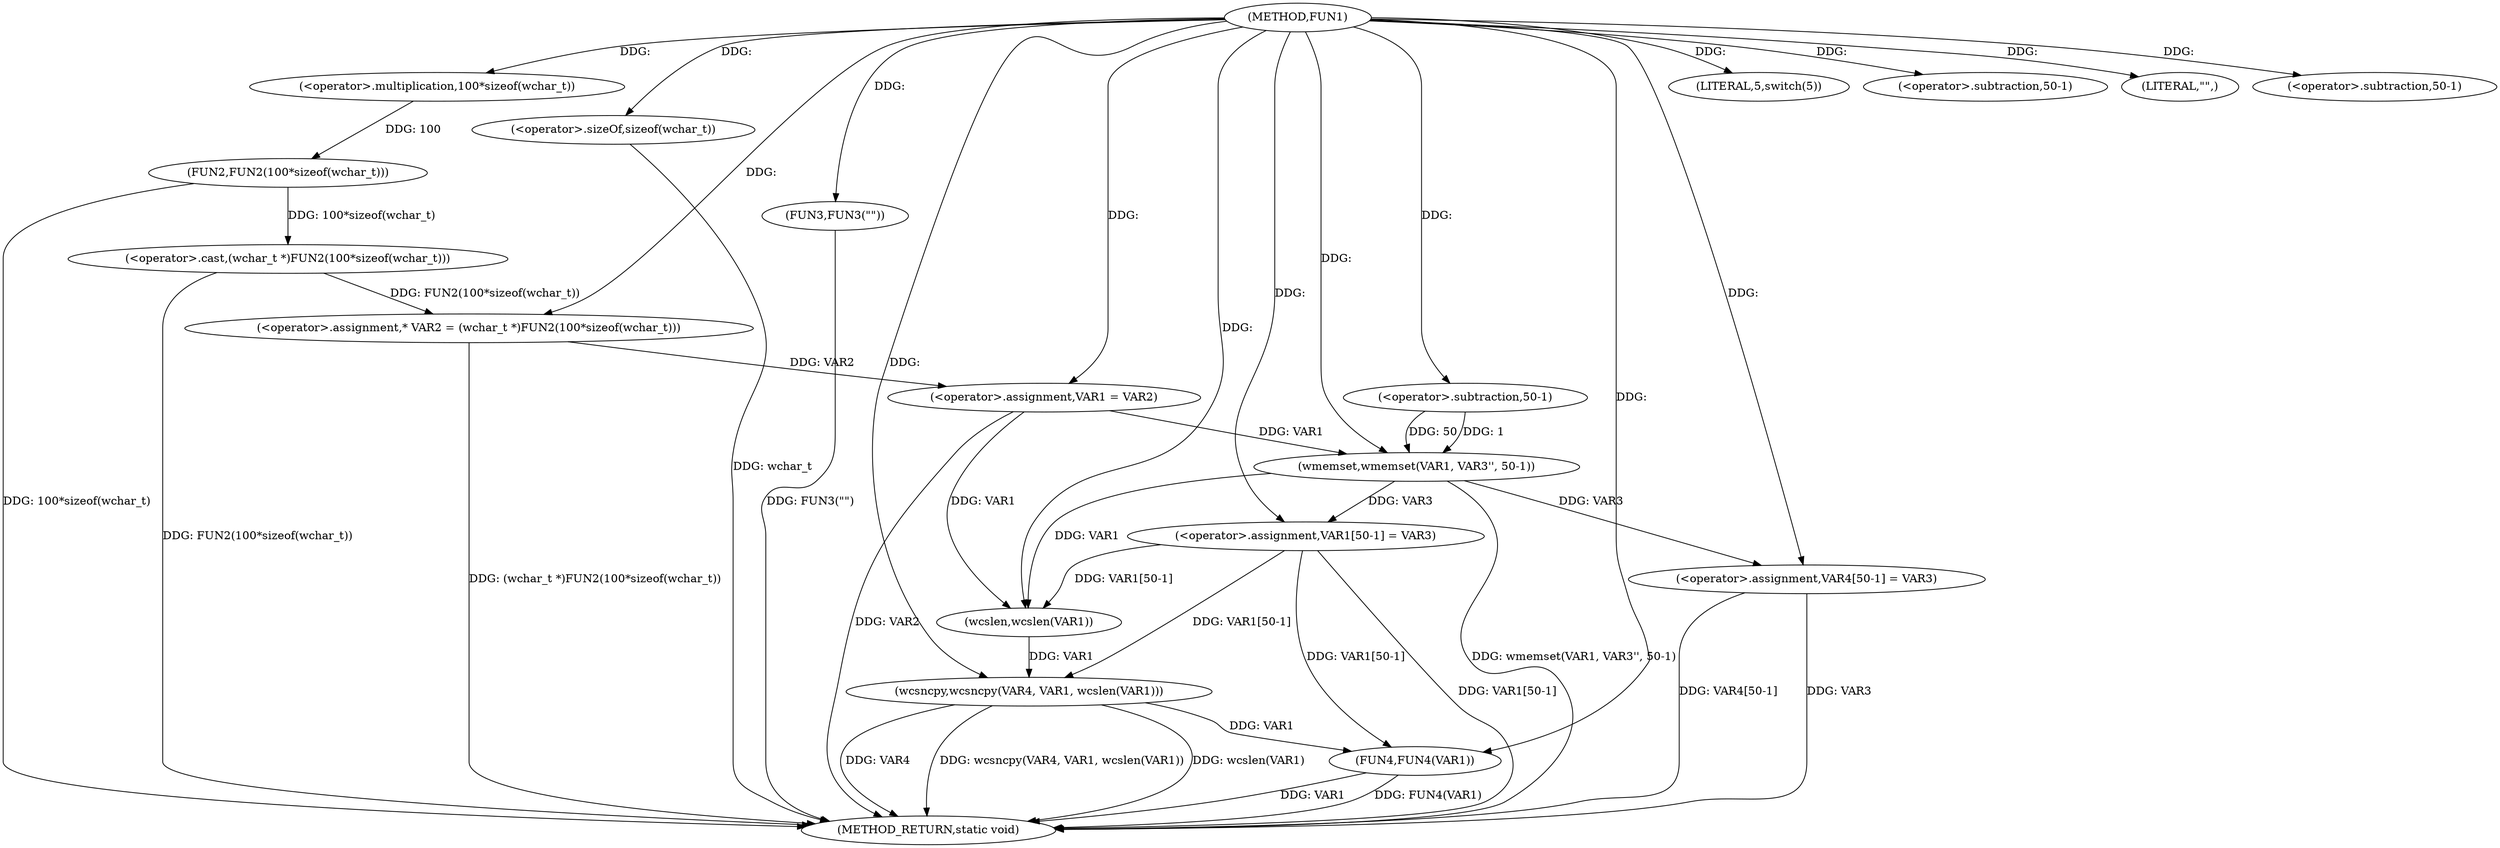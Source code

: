 digraph FUN1 {  
"1000100" [label = "(METHOD,FUN1)" ]
"1000154" [label = "(METHOD_RETURN,static void)" ]
"1000104" [label = "(<operator>.assignment,* VAR2 = (wchar_t *)FUN2(100*sizeof(wchar_t)))" ]
"1000106" [label = "(<operator>.cast,(wchar_t *)FUN2(100*sizeof(wchar_t)))" ]
"1000108" [label = "(FUN2,FUN2(100*sizeof(wchar_t)))" ]
"1000109" [label = "(<operator>.multiplication,100*sizeof(wchar_t))" ]
"1000111" [label = "(<operator>.sizeOf,sizeof(wchar_t))" ]
"1000113" [label = "(<operator>.assignment,VAR1 = VAR2)" ]
"1000117" [label = "(LITERAL,5,switch(5))" ]
"1000120" [label = "(FUN3,FUN3(\"\"))" ]
"1000124" [label = "(wmemset,wmemset(VAR1, VAR3'', 50-1))" ]
"1000127" [label = "(<operator>.subtraction,50-1)" ]
"1000130" [label = "(<operator>.assignment,VAR1[50-1] = VAR3)" ]
"1000133" [label = "(<operator>.subtraction,50-1)" ]
"1000139" [label = "(LITERAL,\"\",)" ]
"1000140" [label = "(wcsncpy,wcsncpy(VAR4, VAR1, wcslen(VAR1)))" ]
"1000143" [label = "(wcslen,wcslen(VAR1))" ]
"1000145" [label = "(<operator>.assignment,VAR4[50-1] = VAR3)" ]
"1000148" [label = "(<operator>.subtraction,50-1)" ]
"1000152" [label = "(FUN4,FUN4(VAR1))" ]
  "1000106" -> "1000154"  [ label = "DDG: FUN2(100*sizeof(wchar_t))"] 
  "1000145" -> "1000154"  [ label = "DDG: VAR3"] 
  "1000140" -> "1000154"  [ label = "DDG: VAR4"] 
  "1000113" -> "1000154"  [ label = "DDG: VAR2"] 
  "1000152" -> "1000154"  [ label = "DDG: VAR1"] 
  "1000111" -> "1000154"  [ label = "DDG: wchar_t"] 
  "1000145" -> "1000154"  [ label = "DDG: VAR4[50-1]"] 
  "1000140" -> "1000154"  [ label = "DDG: wcsncpy(VAR4, VAR1, wcslen(VAR1))"] 
  "1000152" -> "1000154"  [ label = "DDG: FUN4(VAR1)"] 
  "1000120" -> "1000154"  [ label = "DDG: FUN3(\"\")"] 
  "1000140" -> "1000154"  [ label = "DDG: wcslen(VAR1)"] 
  "1000104" -> "1000154"  [ label = "DDG: (wchar_t *)FUN2(100*sizeof(wchar_t))"] 
  "1000108" -> "1000154"  [ label = "DDG: 100*sizeof(wchar_t)"] 
  "1000130" -> "1000154"  [ label = "DDG: VAR1[50-1]"] 
  "1000124" -> "1000154"  [ label = "DDG: wmemset(VAR1, VAR3'', 50-1)"] 
  "1000106" -> "1000104"  [ label = "DDG: FUN2(100*sizeof(wchar_t))"] 
  "1000100" -> "1000104"  [ label = "DDG: "] 
  "1000108" -> "1000106"  [ label = "DDG: 100*sizeof(wchar_t)"] 
  "1000109" -> "1000108"  [ label = "DDG: 100"] 
  "1000100" -> "1000109"  [ label = "DDG: "] 
  "1000100" -> "1000111"  [ label = "DDG: "] 
  "1000104" -> "1000113"  [ label = "DDG: VAR2"] 
  "1000100" -> "1000113"  [ label = "DDG: "] 
  "1000100" -> "1000117"  [ label = "DDG: "] 
  "1000100" -> "1000120"  [ label = "DDG: "] 
  "1000113" -> "1000124"  [ label = "DDG: VAR1"] 
  "1000100" -> "1000124"  [ label = "DDG: "] 
  "1000127" -> "1000124"  [ label = "DDG: 50"] 
  "1000127" -> "1000124"  [ label = "DDG: 1"] 
  "1000100" -> "1000127"  [ label = "DDG: "] 
  "1000124" -> "1000130"  [ label = "DDG: VAR3"] 
  "1000100" -> "1000130"  [ label = "DDG: "] 
  "1000100" -> "1000133"  [ label = "DDG: "] 
  "1000100" -> "1000139"  [ label = "DDG: "] 
  "1000100" -> "1000140"  [ label = "DDG: "] 
  "1000143" -> "1000140"  [ label = "DDG: VAR1"] 
  "1000130" -> "1000140"  [ label = "DDG: VAR1[50-1]"] 
  "1000124" -> "1000143"  [ label = "DDG: VAR1"] 
  "1000113" -> "1000143"  [ label = "DDG: VAR1"] 
  "1000130" -> "1000143"  [ label = "DDG: VAR1[50-1]"] 
  "1000100" -> "1000143"  [ label = "DDG: "] 
  "1000100" -> "1000145"  [ label = "DDG: "] 
  "1000124" -> "1000145"  [ label = "DDG: VAR3"] 
  "1000100" -> "1000148"  [ label = "DDG: "] 
  "1000140" -> "1000152"  [ label = "DDG: VAR1"] 
  "1000130" -> "1000152"  [ label = "DDG: VAR1[50-1]"] 
  "1000100" -> "1000152"  [ label = "DDG: "] 
}
